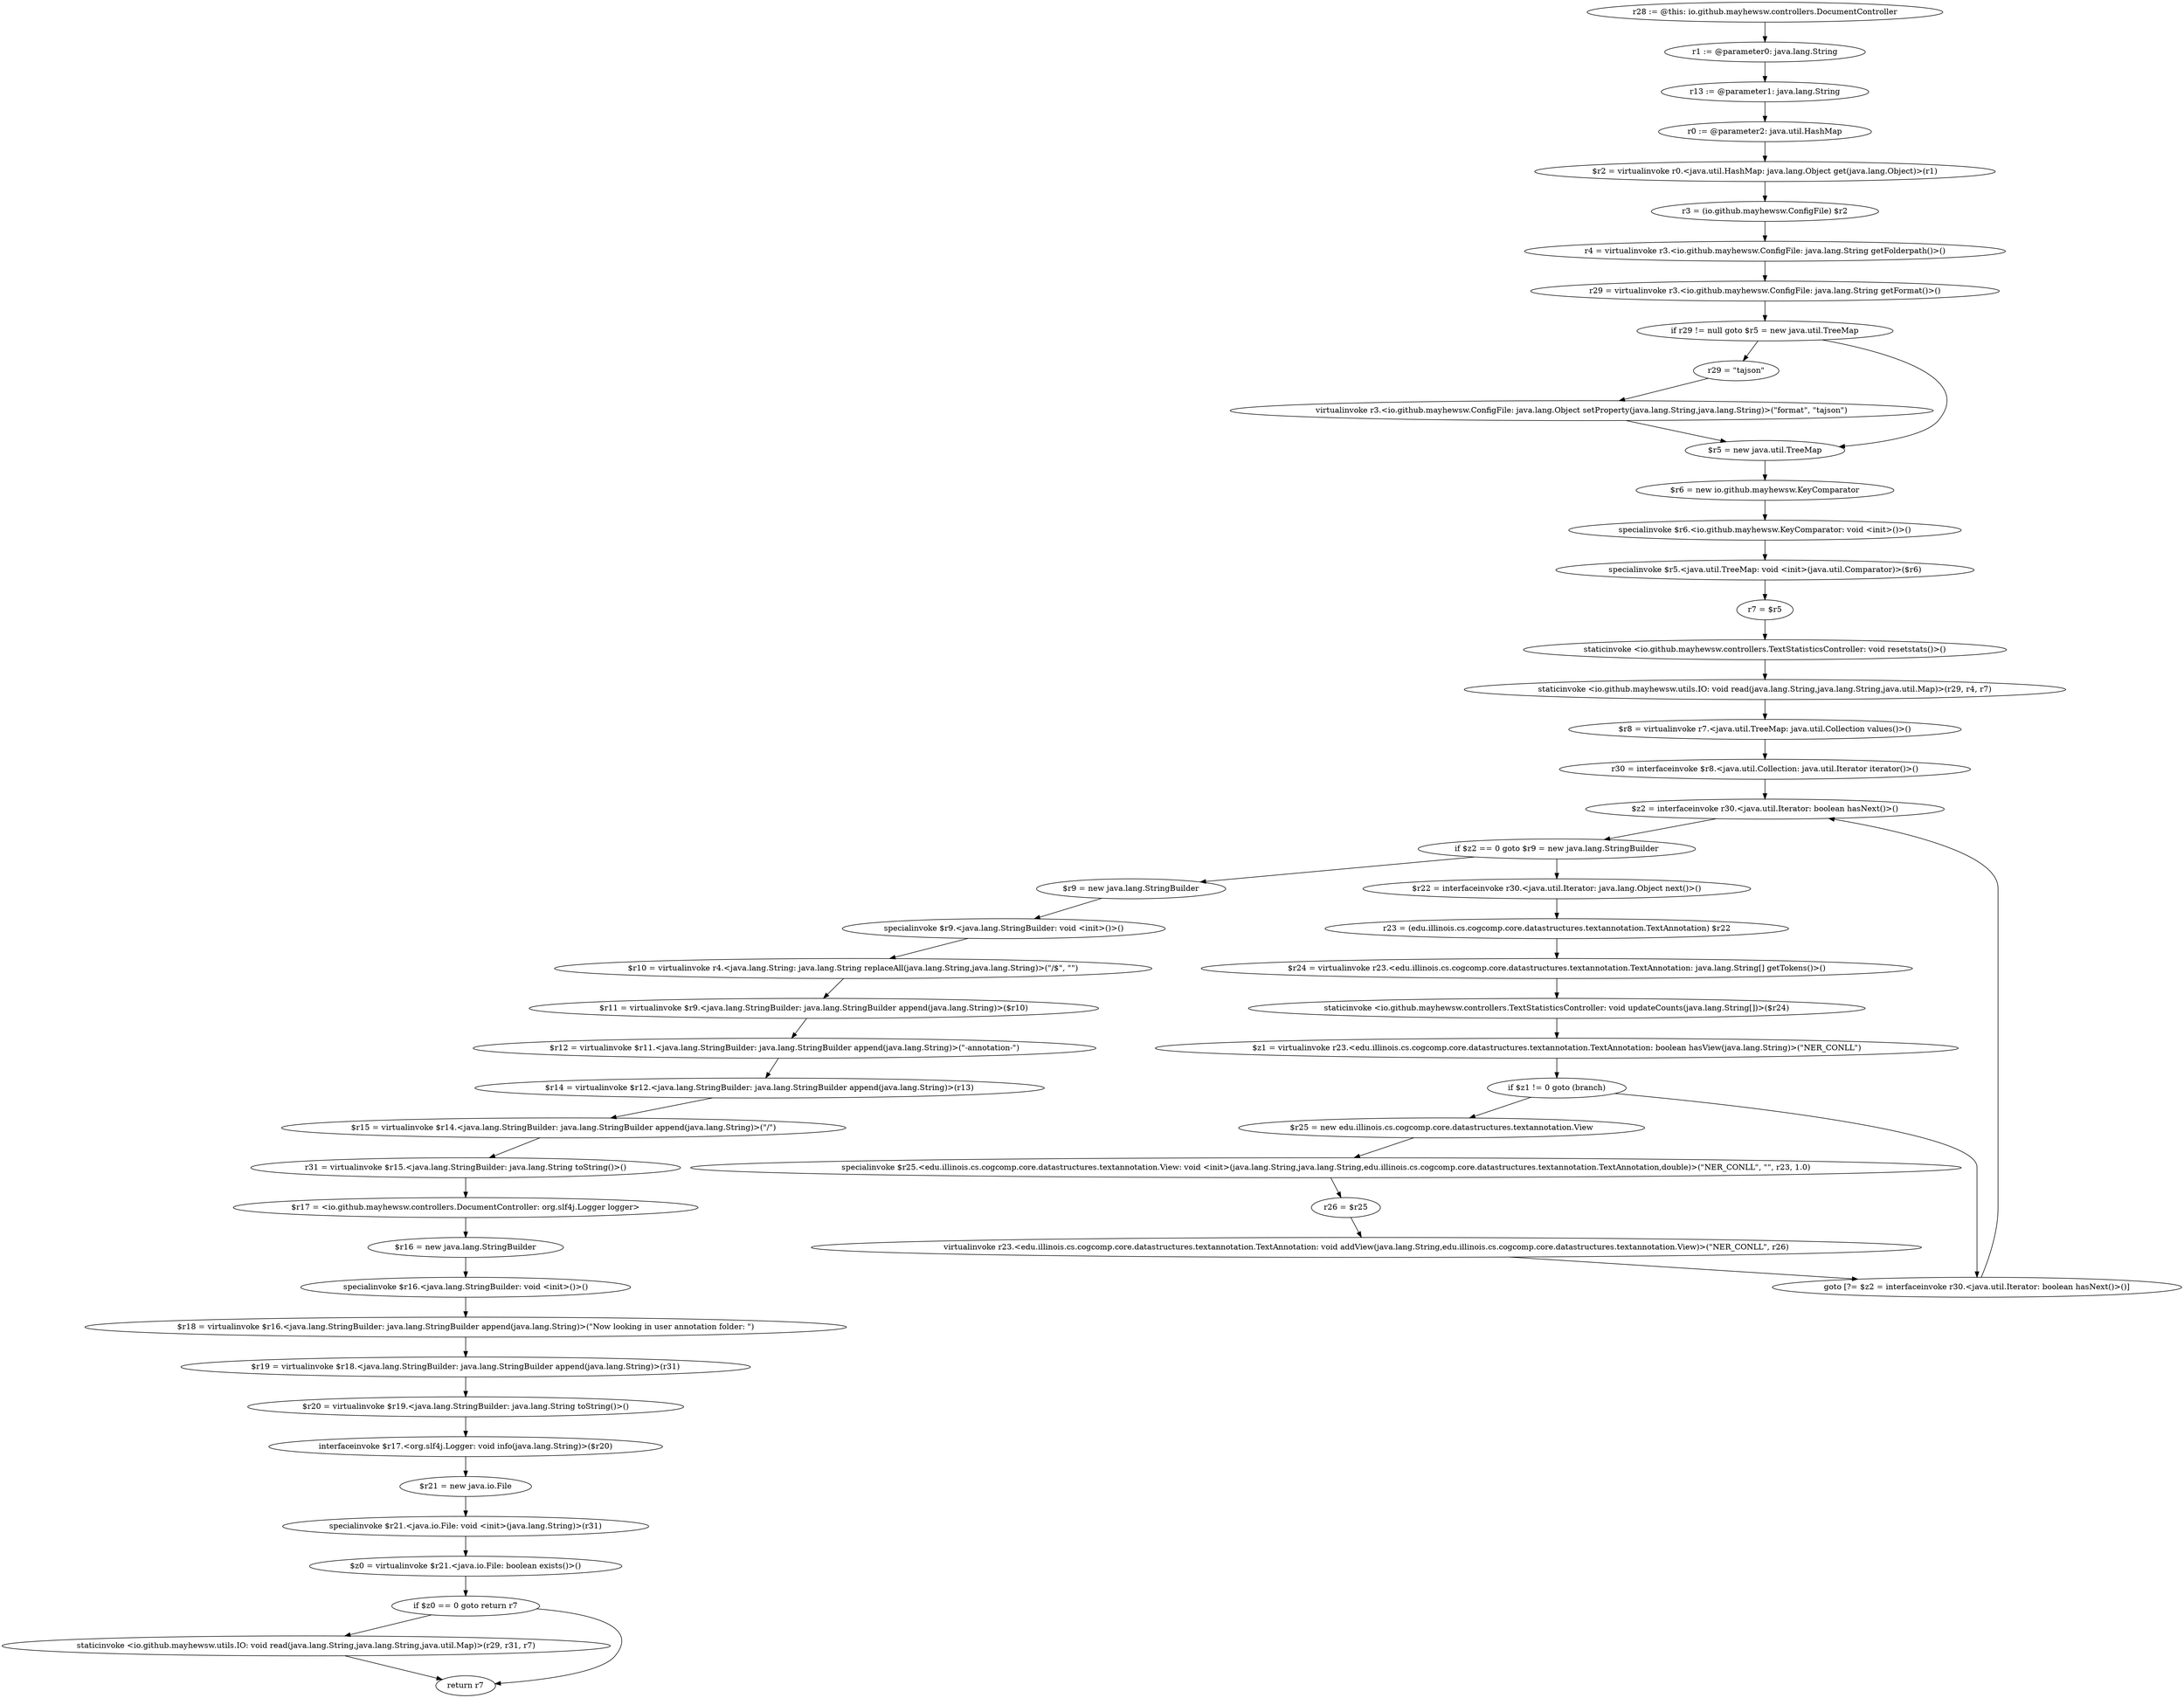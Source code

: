 digraph "unitGraph" {
    "r28 := @this: io.github.mayhewsw.controllers.DocumentController"
    "r1 := @parameter0: java.lang.String"
    "r13 := @parameter1: java.lang.String"
    "r0 := @parameter2: java.util.HashMap"
    "$r2 = virtualinvoke r0.<java.util.HashMap: java.lang.Object get(java.lang.Object)>(r1)"
    "r3 = (io.github.mayhewsw.ConfigFile) $r2"
    "r4 = virtualinvoke r3.<io.github.mayhewsw.ConfigFile: java.lang.String getFolderpath()>()"
    "r29 = virtualinvoke r3.<io.github.mayhewsw.ConfigFile: java.lang.String getFormat()>()"
    "if r29 != null goto $r5 = new java.util.TreeMap"
    "r29 = \"tajson\""
    "virtualinvoke r3.<io.github.mayhewsw.ConfigFile: java.lang.Object setProperty(java.lang.String,java.lang.String)>(\"format\", \"tajson\")"
    "$r5 = new java.util.TreeMap"
    "$r6 = new io.github.mayhewsw.KeyComparator"
    "specialinvoke $r6.<io.github.mayhewsw.KeyComparator: void <init>()>()"
    "specialinvoke $r5.<java.util.TreeMap: void <init>(java.util.Comparator)>($r6)"
    "r7 = $r5"
    "staticinvoke <io.github.mayhewsw.controllers.TextStatisticsController: void resetstats()>()"
    "staticinvoke <io.github.mayhewsw.utils.IO: void read(java.lang.String,java.lang.String,java.util.Map)>(r29, r4, r7)"
    "$r8 = virtualinvoke r7.<java.util.TreeMap: java.util.Collection values()>()"
    "r30 = interfaceinvoke $r8.<java.util.Collection: java.util.Iterator iterator()>()"
    "$z2 = interfaceinvoke r30.<java.util.Iterator: boolean hasNext()>()"
    "if $z2 == 0 goto $r9 = new java.lang.StringBuilder"
    "$r22 = interfaceinvoke r30.<java.util.Iterator: java.lang.Object next()>()"
    "r23 = (edu.illinois.cs.cogcomp.core.datastructures.textannotation.TextAnnotation) $r22"
    "$r24 = virtualinvoke r23.<edu.illinois.cs.cogcomp.core.datastructures.textannotation.TextAnnotation: java.lang.String[] getTokens()>()"
    "staticinvoke <io.github.mayhewsw.controllers.TextStatisticsController: void updateCounts(java.lang.String[])>($r24)"
    "$z1 = virtualinvoke r23.<edu.illinois.cs.cogcomp.core.datastructures.textannotation.TextAnnotation: boolean hasView(java.lang.String)>(\"NER_CONLL\")"
    "if $z1 != 0 goto (branch)"
    "$r25 = new edu.illinois.cs.cogcomp.core.datastructures.textannotation.View"
    "specialinvoke $r25.<edu.illinois.cs.cogcomp.core.datastructures.textannotation.View: void <init>(java.lang.String,java.lang.String,edu.illinois.cs.cogcomp.core.datastructures.textannotation.TextAnnotation,double)>(\"NER_CONLL\", \"\", r23, 1.0)"
    "r26 = $r25"
    "virtualinvoke r23.<edu.illinois.cs.cogcomp.core.datastructures.textannotation.TextAnnotation: void addView(java.lang.String,edu.illinois.cs.cogcomp.core.datastructures.textannotation.View)>(\"NER_CONLL\", r26)"
    "goto [?= $z2 = interfaceinvoke r30.<java.util.Iterator: boolean hasNext()>()]"
    "$r9 = new java.lang.StringBuilder"
    "specialinvoke $r9.<java.lang.StringBuilder: void <init>()>()"
    "$r10 = virtualinvoke r4.<java.lang.String: java.lang.String replaceAll(java.lang.String,java.lang.String)>(\"/$\", \"\")"
    "$r11 = virtualinvoke $r9.<java.lang.StringBuilder: java.lang.StringBuilder append(java.lang.String)>($r10)"
    "$r12 = virtualinvoke $r11.<java.lang.StringBuilder: java.lang.StringBuilder append(java.lang.String)>(\"-annotation-\")"
    "$r14 = virtualinvoke $r12.<java.lang.StringBuilder: java.lang.StringBuilder append(java.lang.String)>(r13)"
    "$r15 = virtualinvoke $r14.<java.lang.StringBuilder: java.lang.StringBuilder append(java.lang.String)>(\"/\")"
    "r31 = virtualinvoke $r15.<java.lang.StringBuilder: java.lang.String toString()>()"
    "$r17 = <io.github.mayhewsw.controllers.DocumentController: org.slf4j.Logger logger>"
    "$r16 = new java.lang.StringBuilder"
    "specialinvoke $r16.<java.lang.StringBuilder: void <init>()>()"
    "$r18 = virtualinvoke $r16.<java.lang.StringBuilder: java.lang.StringBuilder append(java.lang.String)>(\"Now looking in user annotation folder: \")"
    "$r19 = virtualinvoke $r18.<java.lang.StringBuilder: java.lang.StringBuilder append(java.lang.String)>(r31)"
    "$r20 = virtualinvoke $r19.<java.lang.StringBuilder: java.lang.String toString()>()"
    "interfaceinvoke $r17.<org.slf4j.Logger: void info(java.lang.String)>($r20)"
    "$r21 = new java.io.File"
    "specialinvoke $r21.<java.io.File: void <init>(java.lang.String)>(r31)"
    "$z0 = virtualinvoke $r21.<java.io.File: boolean exists()>()"
    "if $z0 == 0 goto return r7"
    "staticinvoke <io.github.mayhewsw.utils.IO: void read(java.lang.String,java.lang.String,java.util.Map)>(r29, r31, r7)"
    "return r7"
    "r28 := @this: io.github.mayhewsw.controllers.DocumentController"->"r1 := @parameter0: java.lang.String";
    "r1 := @parameter0: java.lang.String"->"r13 := @parameter1: java.lang.String";
    "r13 := @parameter1: java.lang.String"->"r0 := @parameter2: java.util.HashMap";
    "r0 := @parameter2: java.util.HashMap"->"$r2 = virtualinvoke r0.<java.util.HashMap: java.lang.Object get(java.lang.Object)>(r1)";
    "$r2 = virtualinvoke r0.<java.util.HashMap: java.lang.Object get(java.lang.Object)>(r1)"->"r3 = (io.github.mayhewsw.ConfigFile) $r2";
    "r3 = (io.github.mayhewsw.ConfigFile) $r2"->"r4 = virtualinvoke r3.<io.github.mayhewsw.ConfigFile: java.lang.String getFolderpath()>()";
    "r4 = virtualinvoke r3.<io.github.mayhewsw.ConfigFile: java.lang.String getFolderpath()>()"->"r29 = virtualinvoke r3.<io.github.mayhewsw.ConfigFile: java.lang.String getFormat()>()";
    "r29 = virtualinvoke r3.<io.github.mayhewsw.ConfigFile: java.lang.String getFormat()>()"->"if r29 != null goto $r5 = new java.util.TreeMap";
    "if r29 != null goto $r5 = new java.util.TreeMap"->"r29 = \"tajson\"";
    "if r29 != null goto $r5 = new java.util.TreeMap"->"$r5 = new java.util.TreeMap";
    "r29 = \"tajson\""->"virtualinvoke r3.<io.github.mayhewsw.ConfigFile: java.lang.Object setProperty(java.lang.String,java.lang.String)>(\"format\", \"tajson\")";
    "virtualinvoke r3.<io.github.mayhewsw.ConfigFile: java.lang.Object setProperty(java.lang.String,java.lang.String)>(\"format\", \"tajson\")"->"$r5 = new java.util.TreeMap";
    "$r5 = new java.util.TreeMap"->"$r6 = new io.github.mayhewsw.KeyComparator";
    "$r6 = new io.github.mayhewsw.KeyComparator"->"specialinvoke $r6.<io.github.mayhewsw.KeyComparator: void <init>()>()";
    "specialinvoke $r6.<io.github.mayhewsw.KeyComparator: void <init>()>()"->"specialinvoke $r5.<java.util.TreeMap: void <init>(java.util.Comparator)>($r6)";
    "specialinvoke $r5.<java.util.TreeMap: void <init>(java.util.Comparator)>($r6)"->"r7 = $r5";
    "r7 = $r5"->"staticinvoke <io.github.mayhewsw.controllers.TextStatisticsController: void resetstats()>()";
    "staticinvoke <io.github.mayhewsw.controllers.TextStatisticsController: void resetstats()>()"->"staticinvoke <io.github.mayhewsw.utils.IO: void read(java.lang.String,java.lang.String,java.util.Map)>(r29, r4, r7)";
    "staticinvoke <io.github.mayhewsw.utils.IO: void read(java.lang.String,java.lang.String,java.util.Map)>(r29, r4, r7)"->"$r8 = virtualinvoke r7.<java.util.TreeMap: java.util.Collection values()>()";
    "$r8 = virtualinvoke r7.<java.util.TreeMap: java.util.Collection values()>()"->"r30 = interfaceinvoke $r8.<java.util.Collection: java.util.Iterator iterator()>()";
    "r30 = interfaceinvoke $r8.<java.util.Collection: java.util.Iterator iterator()>()"->"$z2 = interfaceinvoke r30.<java.util.Iterator: boolean hasNext()>()";
    "$z2 = interfaceinvoke r30.<java.util.Iterator: boolean hasNext()>()"->"if $z2 == 0 goto $r9 = new java.lang.StringBuilder";
    "if $z2 == 0 goto $r9 = new java.lang.StringBuilder"->"$r22 = interfaceinvoke r30.<java.util.Iterator: java.lang.Object next()>()";
    "if $z2 == 0 goto $r9 = new java.lang.StringBuilder"->"$r9 = new java.lang.StringBuilder";
    "$r22 = interfaceinvoke r30.<java.util.Iterator: java.lang.Object next()>()"->"r23 = (edu.illinois.cs.cogcomp.core.datastructures.textannotation.TextAnnotation) $r22";
    "r23 = (edu.illinois.cs.cogcomp.core.datastructures.textannotation.TextAnnotation) $r22"->"$r24 = virtualinvoke r23.<edu.illinois.cs.cogcomp.core.datastructures.textannotation.TextAnnotation: java.lang.String[] getTokens()>()";
    "$r24 = virtualinvoke r23.<edu.illinois.cs.cogcomp.core.datastructures.textannotation.TextAnnotation: java.lang.String[] getTokens()>()"->"staticinvoke <io.github.mayhewsw.controllers.TextStatisticsController: void updateCounts(java.lang.String[])>($r24)";
    "staticinvoke <io.github.mayhewsw.controllers.TextStatisticsController: void updateCounts(java.lang.String[])>($r24)"->"$z1 = virtualinvoke r23.<edu.illinois.cs.cogcomp.core.datastructures.textannotation.TextAnnotation: boolean hasView(java.lang.String)>(\"NER_CONLL\")";
    "$z1 = virtualinvoke r23.<edu.illinois.cs.cogcomp.core.datastructures.textannotation.TextAnnotation: boolean hasView(java.lang.String)>(\"NER_CONLL\")"->"if $z1 != 0 goto (branch)";
    "if $z1 != 0 goto (branch)"->"$r25 = new edu.illinois.cs.cogcomp.core.datastructures.textannotation.View";
    "if $z1 != 0 goto (branch)"->"goto [?= $z2 = interfaceinvoke r30.<java.util.Iterator: boolean hasNext()>()]";
    "$r25 = new edu.illinois.cs.cogcomp.core.datastructures.textannotation.View"->"specialinvoke $r25.<edu.illinois.cs.cogcomp.core.datastructures.textannotation.View: void <init>(java.lang.String,java.lang.String,edu.illinois.cs.cogcomp.core.datastructures.textannotation.TextAnnotation,double)>(\"NER_CONLL\", \"\", r23, 1.0)";
    "specialinvoke $r25.<edu.illinois.cs.cogcomp.core.datastructures.textannotation.View: void <init>(java.lang.String,java.lang.String,edu.illinois.cs.cogcomp.core.datastructures.textannotation.TextAnnotation,double)>(\"NER_CONLL\", \"\", r23, 1.0)"->"r26 = $r25";
    "r26 = $r25"->"virtualinvoke r23.<edu.illinois.cs.cogcomp.core.datastructures.textannotation.TextAnnotation: void addView(java.lang.String,edu.illinois.cs.cogcomp.core.datastructures.textannotation.View)>(\"NER_CONLL\", r26)";
    "virtualinvoke r23.<edu.illinois.cs.cogcomp.core.datastructures.textannotation.TextAnnotation: void addView(java.lang.String,edu.illinois.cs.cogcomp.core.datastructures.textannotation.View)>(\"NER_CONLL\", r26)"->"goto [?= $z2 = interfaceinvoke r30.<java.util.Iterator: boolean hasNext()>()]";
    "goto [?= $z2 = interfaceinvoke r30.<java.util.Iterator: boolean hasNext()>()]"->"$z2 = interfaceinvoke r30.<java.util.Iterator: boolean hasNext()>()";
    "$r9 = new java.lang.StringBuilder"->"specialinvoke $r9.<java.lang.StringBuilder: void <init>()>()";
    "specialinvoke $r9.<java.lang.StringBuilder: void <init>()>()"->"$r10 = virtualinvoke r4.<java.lang.String: java.lang.String replaceAll(java.lang.String,java.lang.String)>(\"/$\", \"\")";
    "$r10 = virtualinvoke r4.<java.lang.String: java.lang.String replaceAll(java.lang.String,java.lang.String)>(\"/$\", \"\")"->"$r11 = virtualinvoke $r9.<java.lang.StringBuilder: java.lang.StringBuilder append(java.lang.String)>($r10)";
    "$r11 = virtualinvoke $r9.<java.lang.StringBuilder: java.lang.StringBuilder append(java.lang.String)>($r10)"->"$r12 = virtualinvoke $r11.<java.lang.StringBuilder: java.lang.StringBuilder append(java.lang.String)>(\"-annotation-\")";
    "$r12 = virtualinvoke $r11.<java.lang.StringBuilder: java.lang.StringBuilder append(java.lang.String)>(\"-annotation-\")"->"$r14 = virtualinvoke $r12.<java.lang.StringBuilder: java.lang.StringBuilder append(java.lang.String)>(r13)";
    "$r14 = virtualinvoke $r12.<java.lang.StringBuilder: java.lang.StringBuilder append(java.lang.String)>(r13)"->"$r15 = virtualinvoke $r14.<java.lang.StringBuilder: java.lang.StringBuilder append(java.lang.String)>(\"/\")";
    "$r15 = virtualinvoke $r14.<java.lang.StringBuilder: java.lang.StringBuilder append(java.lang.String)>(\"/\")"->"r31 = virtualinvoke $r15.<java.lang.StringBuilder: java.lang.String toString()>()";
    "r31 = virtualinvoke $r15.<java.lang.StringBuilder: java.lang.String toString()>()"->"$r17 = <io.github.mayhewsw.controllers.DocumentController: org.slf4j.Logger logger>";
    "$r17 = <io.github.mayhewsw.controllers.DocumentController: org.slf4j.Logger logger>"->"$r16 = new java.lang.StringBuilder";
    "$r16 = new java.lang.StringBuilder"->"specialinvoke $r16.<java.lang.StringBuilder: void <init>()>()";
    "specialinvoke $r16.<java.lang.StringBuilder: void <init>()>()"->"$r18 = virtualinvoke $r16.<java.lang.StringBuilder: java.lang.StringBuilder append(java.lang.String)>(\"Now looking in user annotation folder: \")";
    "$r18 = virtualinvoke $r16.<java.lang.StringBuilder: java.lang.StringBuilder append(java.lang.String)>(\"Now looking in user annotation folder: \")"->"$r19 = virtualinvoke $r18.<java.lang.StringBuilder: java.lang.StringBuilder append(java.lang.String)>(r31)";
    "$r19 = virtualinvoke $r18.<java.lang.StringBuilder: java.lang.StringBuilder append(java.lang.String)>(r31)"->"$r20 = virtualinvoke $r19.<java.lang.StringBuilder: java.lang.String toString()>()";
    "$r20 = virtualinvoke $r19.<java.lang.StringBuilder: java.lang.String toString()>()"->"interfaceinvoke $r17.<org.slf4j.Logger: void info(java.lang.String)>($r20)";
    "interfaceinvoke $r17.<org.slf4j.Logger: void info(java.lang.String)>($r20)"->"$r21 = new java.io.File";
    "$r21 = new java.io.File"->"specialinvoke $r21.<java.io.File: void <init>(java.lang.String)>(r31)";
    "specialinvoke $r21.<java.io.File: void <init>(java.lang.String)>(r31)"->"$z0 = virtualinvoke $r21.<java.io.File: boolean exists()>()";
    "$z0 = virtualinvoke $r21.<java.io.File: boolean exists()>()"->"if $z0 == 0 goto return r7";
    "if $z0 == 0 goto return r7"->"staticinvoke <io.github.mayhewsw.utils.IO: void read(java.lang.String,java.lang.String,java.util.Map)>(r29, r31, r7)";
    "if $z0 == 0 goto return r7"->"return r7";
    "staticinvoke <io.github.mayhewsw.utils.IO: void read(java.lang.String,java.lang.String,java.util.Map)>(r29, r31, r7)"->"return r7";
}
